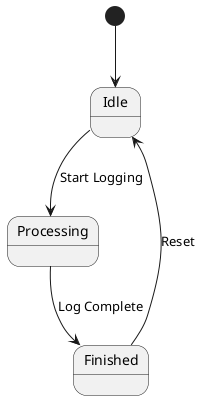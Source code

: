 @startuml
'https://plantuml.com/state-diagram


[*] --> Idle

Idle --> Processing : Start Logging
Processing --> Finished : Log Complete
Finished --> Idle : Reset

@enduml

//A State Diagram is used to describe the states an
object can be in and the transitions between those states.

//[ * ] represents the initial state.
-->: Shows transitions between states.